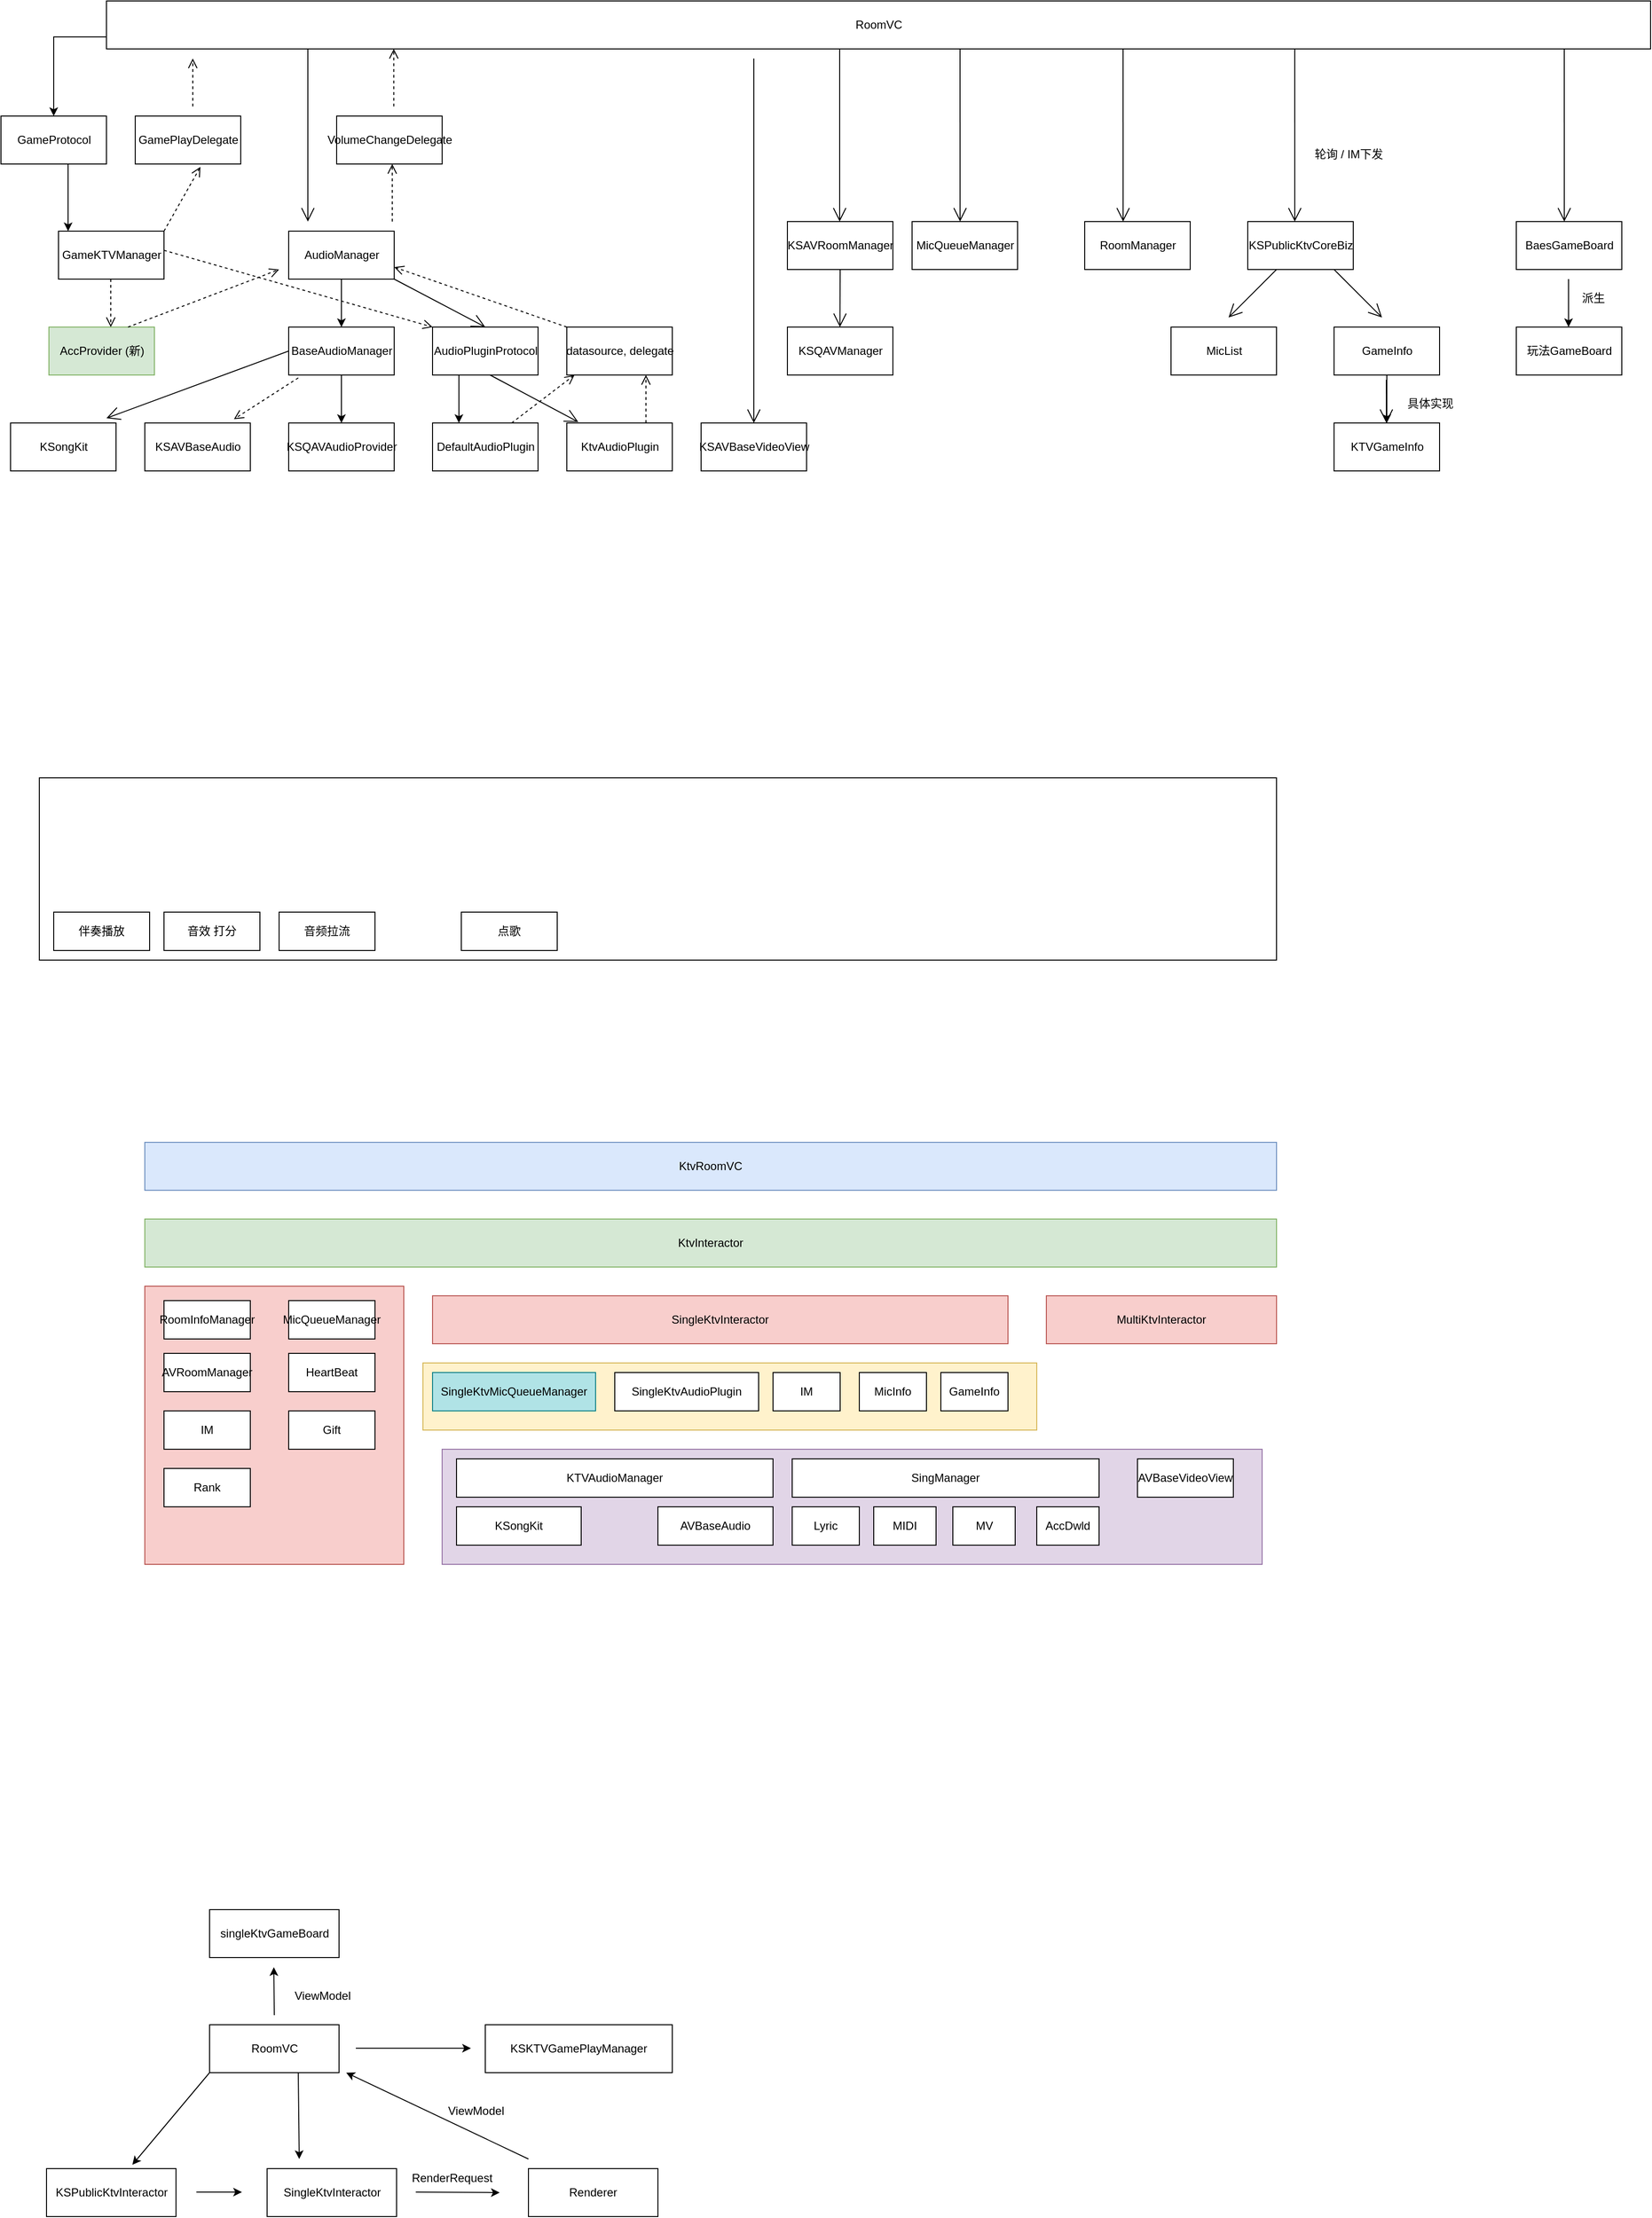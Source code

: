 <mxfile version="14.4.6" type="github">
  <diagram id="RX8tZE7j9Tt-qlyoLgVX" name="Page-1">
    <mxGraphModel dx="1809" dy="1003" grid="1" gridSize="10" guides="1" tooltips="1" connect="1" arrows="1" fold="1" page="1" pageScale="1" pageWidth="3300" pageHeight="4681" math="0" shadow="0">
      <root>
        <mxCell id="0" />
        <mxCell id="1" parent="0" />
        <mxCell id="LNAnqtrbUqoBeL77SgQ4-29" value="" style="rounded=0;whiteSpace=wrap;html=1;fillColor=#fff2cc;strokeColor=#d6b656;" parent="1" vertex="1">
          <mxGeometry x="930" y="1800" width="640" height="70" as="geometry" />
        </mxCell>
        <mxCell id="LNAnqtrbUqoBeL77SgQ4-23" value="" style="rounded=0;whiteSpace=wrap;html=1;fillColor=#e1d5e7;strokeColor=#9673a6;" parent="1" vertex="1">
          <mxGeometry x="950" y="1890" width="855" height="120" as="geometry" />
        </mxCell>
        <mxCell id="dRoRpwYoGaoy_X5UFxtA-8" value="RoomManager" style="html=1;" parent="1" vertex="1">
          <mxGeometry x="1620" y="610" width="110" height="50" as="geometry" />
        </mxCell>
        <mxCell id="dRoRpwYoGaoy_X5UFxtA-9" value="MicQueueManager" style="html=1;" parent="1" vertex="1">
          <mxGeometry x="1440" y="610" width="110" height="50" as="geometry" />
        </mxCell>
        <mxCell id="dRoRpwYoGaoy_X5UFxtA-11" value="KSPublicKtvCoreBiz" style="html=1;" parent="1" vertex="1">
          <mxGeometry x="1790" y="610" width="110" height="50" as="geometry" />
        </mxCell>
        <mxCell id="dRoRpwYoGaoy_X5UFxtA-12" value="MicList" style="html=1;" parent="1" vertex="1">
          <mxGeometry x="1710" y="720" width="110" height="50" as="geometry" />
        </mxCell>
        <mxCell id="IH5LX9QId1x6t_O1m1zf-7" value="" style="edgeStyle=orthogonalEdgeStyle;rounded=0;orthogonalLoop=1;jettySize=auto;html=1;" parent="1" source="dRoRpwYoGaoy_X5UFxtA-13" target="dRoRpwYoGaoy_X5UFxtA-14" edge="1">
          <mxGeometry relative="1" as="geometry" />
        </mxCell>
        <mxCell id="dRoRpwYoGaoy_X5UFxtA-13" value="GameInfo" style="html=1;" parent="1" vertex="1">
          <mxGeometry x="1880" y="720" width="110" height="50" as="geometry" />
        </mxCell>
        <mxCell id="dRoRpwYoGaoy_X5UFxtA-14" value="KTVGameInfo" style="html=1;" parent="1" vertex="1">
          <mxGeometry x="1880" y="820" width="110" height="50" as="geometry" />
        </mxCell>
        <mxCell id="dRoRpwYoGaoy_X5UFxtA-16" value="GameProtocol" style="html=1;" parent="1" vertex="1">
          <mxGeometry x="490" y="500" width="110" height="50" as="geometry" />
        </mxCell>
        <mxCell id="dRoRpwYoGaoy_X5UFxtA-62" style="edgeStyle=orthogonalEdgeStyle;rounded=0;orthogonalLoop=1;jettySize=auto;html=1;exitX=0.25;exitY=1;exitDx=0;exitDy=0;entryX=0.25;entryY=0;entryDx=0;entryDy=0;" parent="1" source="dRoRpwYoGaoy_X5UFxtA-18" target="dRoRpwYoGaoy_X5UFxtA-59" edge="1">
          <mxGeometry relative="1" as="geometry" />
        </mxCell>
        <mxCell id="dRoRpwYoGaoy_X5UFxtA-18" value="AudioPluginProtocol" style="html=1;" parent="1" vertex="1">
          <mxGeometry x="940" y="720" width="110" height="50" as="geometry" />
        </mxCell>
        <mxCell id="dRoRpwYoGaoy_X5UFxtA-19" value="GameKTVManager" style="html=1;" parent="1" vertex="1">
          <mxGeometry x="550" y="620" width="110" height="50" as="geometry" />
        </mxCell>
        <mxCell id="dRoRpwYoGaoy_X5UFxtA-20" value="GamePlayDelegate" style="html=1;" parent="1" vertex="1">
          <mxGeometry x="630" y="500" width="110" height="50" as="geometry" />
        </mxCell>
        <mxCell id="dRoRpwYoGaoy_X5UFxtA-50" style="edgeStyle=orthogonalEdgeStyle;rounded=0;orthogonalLoop=1;jettySize=auto;html=1;exitX=0;exitY=0.75;exitDx=0;exitDy=0;entryX=0.5;entryY=0;entryDx=0;entryDy=0;" parent="1" source="dRoRpwYoGaoy_X5UFxtA-31" target="dRoRpwYoGaoy_X5UFxtA-16" edge="1">
          <mxGeometry relative="1" as="geometry" />
        </mxCell>
        <mxCell id="dRoRpwYoGaoy_X5UFxtA-31" value="RoomVC" style="html=1;" parent="1" vertex="1">
          <mxGeometry x="600" y="380" width="1610" height="50" as="geometry" />
        </mxCell>
        <mxCell id="dRoRpwYoGaoy_X5UFxtA-58" style="edgeStyle=orthogonalEdgeStyle;rounded=0;orthogonalLoop=1;jettySize=auto;html=1;exitX=0.5;exitY=1;exitDx=0;exitDy=0;entryX=0.5;entryY=0;entryDx=0;entryDy=0;" parent="1" source="dRoRpwYoGaoy_X5UFxtA-37" target="dRoRpwYoGaoy_X5UFxtA-52" edge="1">
          <mxGeometry relative="1" as="geometry" />
        </mxCell>
        <mxCell id="dRoRpwYoGaoy_X5UFxtA-37" value="AudioManager" style="html=1;" parent="1" vertex="1">
          <mxGeometry x="790" y="620" width="110" height="50" as="geometry" />
        </mxCell>
        <mxCell id="dRoRpwYoGaoy_X5UFxtA-38" value="KSAVRoomManager" style="html=1;" parent="1" vertex="1">
          <mxGeometry x="1310" y="610" width="110" height="50" as="geometry" />
        </mxCell>
        <mxCell id="dRoRpwYoGaoy_X5UFxtA-39" value="VolumeChangeDelegate" style="html=1;" parent="1" vertex="1">
          <mxGeometry x="840" y="500" width="110" height="50" as="geometry" />
        </mxCell>
        <mxCell id="dRoRpwYoGaoy_X5UFxtA-46" value="" style="html=1;verticalAlign=bottom;endArrow=open;dashed=1;endSize=8;" parent="1" edge="1">
          <mxGeometry y="50" relative="1" as="geometry">
            <mxPoint x="690" y="490" as="sourcePoint" />
            <mxPoint x="690" y="440" as="targetPoint" />
            <mxPoint as="offset" />
          </mxGeometry>
        </mxCell>
        <mxCell id="dRoRpwYoGaoy_X5UFxtA-47" value="" style="html=1;verticalAlign=bottom;endArrow=open;dashed=1;endSize=8;exitX=1;exitY=0;exitDx=0;exitDy=0;entryX=0.618;entryY=1.06;entryDx=0;entryDy=0;entryPerimeter=0;" parent="1" source="dRoRpwYoGaoy_X5UFxtA-19" target="dRoRpwYoGaoy_X5UFxtA-20" edge="1">
          <mxGeometry y="50" relative="1" as="geometry">
            <mxPoint x="794.5" y="610" as="sourcePoint" />
            <mxPoint x="794.5" y="560" as="targetPoint" />
            <mxPoint as="offset" />
          </mxGeometry>
        </mxCell>
        <mxCell id="dRoRpwYoGaoy_X5UFxtA-48" style="edgeStyle=orthogonalEdgeStyle;rounded=0;orthogonalLoop=1;jettySize=auto;html=1;" parent="1" edge="1">
          <mxGeometry relative="1" as="geometry">
            <mxPoint x="560" y="590" as="sourcePoint" />
            <mxPoint x="560" y="620" as="targetPoint" />
            <Array as="points">
              <mxPoint x="560" y="550" />
              <mxPoint x="560" y="550" />
            </Array>
          </mxGeometry>
        </mxCell>
        <mxCell id="dRoRpwYoGaoy_X5UFxtA-57" style="edgeStyle=orthogonalEdgeStyle;rounded=0;orthogonalLoop=1;jettySize=auto;html=1;exitX=0.5;exitY=1;exitDx=0;exitDy=0;entryX=0.5;entryY=0;entryDx=0;entryDy=0;" parent="1" source="dRoRpwYoGaoy_X5UFxtA-52" target="dRoRpwYoGaoy_X5UFxtA-56" edge="1">
          <mxGeometry relative="1" as="geometry" />
        </mxCell>
        <mxCell id="dRoRpwYoGaoy_X5UFxtA-52" value="BaseAudioManager" style="html=1;" parent="1" vertex="1">
          <mxGeometry x="790" y="720" width="110" height="50" as="geometry" />
        </mxCell>
        <mxCell id="dRoRpwYoGaoy_X5UFxtA-54" value="" style="html=1;verticalAlign=bottom;endArrow=open;dashed=1;endSize=8;entryX=0.618;entryY=1.06;entryDx=0;entryDy=0;entryPerimeter=0;" parent="1" edge="1">
          <mxGeometry y="50" relative="1" as="geometry">
            <mxPoint x="898" y="610" as="sourcePoint" />
            <mxPoint x="897.98" y="550" as="targetPoint" />
            <mxPoint as="offset" />
          </mxGeometry>
        </mxCell>
        <mxCell id="dRoRpwYoGaoy_X5UFxtA-55" value="" style="html=1;verticalAlign=bottom;endArrow=open;dashed=1;endSize=8;entryX=0.618;entryY=1.06;entryDx=0;entryDy=0;entryPerimeter=0;" parent="1" edge="1">
          <mxGeometry y="50" relative="1" as="geometry">
            <mxPoint x="899.62" y="490" as="sourcePoint" />
            <mxPoint x="899.6" y="430" as="targetPoint" />
            <mxPoint as="offset" />
          </mxGeometry>
        </mxCell>
        <mxCell id="dRoRpwYoGaoy_X5UFxtA-56" value="KSQAVAudioProvider" style="html=1;" parent="1" vertex="1">
          <mxGeometry x="790" y="820" width="110" height="50" as="geometry" />
        </mxCell>
        <mxCell id="dRoRpwYoGaoy_X5UFxtA-59" value="DefaultAudioPlugin" style="html=1;" parent="1" vertex="1">
          <mxGeometry x="940" y="820" width="110" height="50" as="geometry" />
        </mxCell>
        <mxCell id="dRoRpwYoGaoy_X5UFxtA-60" value="KtvAudioPlugin" style="html=1;" parent="1" vertex="1">
          <mxGeometry x="1080" y="820" width="110" height="50" as="geometry" />
        </mxCell>
        <mxCell id="dRoRpwYoGaoy_X5UFxtA-64" value="datasource, delegate" style="html=1;" parent="1" vertex="1">
          <mxGeometry x="1080" y="720" width="110" height="50" as="geometry" />
        </mxCell>
        <mxCell id="dRoRpwYoGaoy_X5UFxtA-67" value="" style="html=1;verticalAlign=bottom;endArrow=open;dashed=1;endSize=8;exitX=0.75;exitY=0;exitDx=0;exitDy=0;entryX=0.618;entryY=1.06;entryDx=0;entryDy=0;entryPerimeter=0;" parent="1" source="dRoRpwYoGaoy_X5UFxtA-59" edge="1">
          <mxGeometry y="50" relative="1" as="geometry">
            <mxPoint x="1050" y="837" as="sourcePoint" />
            <mxPoint x="1087.98" y="770" as="targetPoint" />
            <mxPoint as="offset" />
          </mxGeometry>
        </mxCell>
        <mxCell id="dRoRpwYoGaoy_X5UFxtA-68" value="" style="html=1;verticalAlign=bottom;endArrow=open;dashed=1;endSize=8;exitX=0.75;exitY=0;exitDx=0;exitDy=0;entryX=0.75;entryY=1;entryDx=0;entryDy=0;" parent="1" source="dRoRpwYoGaoy_X5UFxtA-60" target="dRoRpwYoGaoy_X5UFxtA-64" edge="1">
          <mxGeometry y="50" relative="1" as="geometry">
            <mxPoint x="1120" y="820" as="sourcePoint" />
            <mxPoint x="1185.48" y="770" as="targetPoint" />
            <mxPoint as="offset" />
          </mxGeometry>
        </mxCell>
        <mxCell id="dRoRpwYoGaoy_X5UFxtA-69" value="" style="html=1;verticalAlign=bottom;endArrow=open;dashed=1;endSize=8;exitX=0;exitY=0;exitDx=0;exitDy=0;entryX=1;entryY=0.75;entryDx=0;entryDy=0;" parent="1" source="dRoRpwYoGaoy_X5UFxtA-64" target="dRoRpwYoGaoy_X5UFxtA-37" edge="1">
          <mxGeometry y="50" relative="1" as="geometry">
            <mxPoint x="1070" y="710" as="sourcePoint" />
            <mxPoint x="1070" y="660" as="targetPoint" />
            <mxPoint as="offset" />
          </mxGeometry>
        </mxCell>
        <mxCell id="dRoRpwYoGaoy_X5UFxtA-71" value="" style="endArrow=open;endFill=1;endSize=12;html=1;entryX=0.109;entryY=-0.02;entryDx=0;entryDy=0;entryPerimeter=0;" parent="1" target="dRoRpwYoGaoy_X5UFxtA-60" edge="1">
          <mxGeometry width="160" relative="1" as="geometry">
            <mxPoint x="1000" y="770" as="sourcePoint" />
            <mxPoint x="1090" y="830" as="targetPoint" />
          </mxGeometry>
        </mxCell>
        <mxCell id="dRoRpwYoGaoy_X5UFxtA-73" value="" style="endArrow=open;endFill=1;endSize=12;html=1;" parent="1" edge="1">
          <mxGeometry width="160" relative="1" as="geometry">
            <mxPoint x="810" y="430" as="sourcePoint" />
            <mxPoint x="810" y="610" as="targetPoint" />
          </mxGeometry>
        </mxCell>
        <mxCell id="dRoRpwYoGaoy_X5UFxtA-74" value="" style="endArrow=open;endFill=1;endSize=12;html=1;" parent="1" edge="1">
          <mxGeometry width="160" relative="1" as="geometry">
            <mxPoint x="1364.5" y="430" as="sourcePoint" />
            <mxPoint x="1364.5" y="610" as="targetPoint" />
          </mxGeometry>
        </mxCell>
        <mxCell id="dRoRpwYoGaoy_X5UFxtA-75" value="" style="endArrow=open;endFill=1;endSize=12;html=1;entryX=0.455;entryY=0;entryDx=0;entryDy=0;entryPerimeter=0;" parent="1" target="dRoRpwYoGaoy_X5UFxtA-9" edge="1">
          <mxGeometry width="160" relative="1" as="geometry">
            <mxPoint x="1490" y="430" as="sourcePoint" />
            <mxPoint x="1490" y="595" as="targetPoint" />
          </mxGeometry>
        </mxCell>
        <mxCell id="dRoRpwYoGaoy_X5UFxtA-76" value="KSQAVManager" style="html=1;" parent="1" vertex="1">
          <mxGeometry x="1310" y="720" width="110" height="50" as="geometry" />
        </mxCell>
        <mxCell id="dRoRpwYoGaoy_X5UFxtA-77" value="" style="endArrow=open;endFill=1;endSize=12;html=1;" parent="1" edge="1">
          <mxGeometry width="160" relative="1" as="geometry">
            <mxPoint x="1365.01" y="660" as="sourcePoint" />
            <mxPoint x="1364.76" y="720" as="targetPoint" />
          </mxGeometry>
        </mxCell>
        <mxCell id="dRoRpwYoGaoy_X5UFxtA-78" value="AccProvider (新)" style="html=1;fillColor=#d5e8d4;strokeColor=#82b366;" parent="1" vertex="1">
          <mxGeometry x="540" y="720" width="110" height="50" as="geometry" />
        </mxCell>
        <mxCell id="dRoRpwYoGaoy_X5UFxtA-80" value="" style="html=1;verticalAlign=bottom;endArrow=open;dashed=1;endSize=8;entryX=0.618;entryY=1.06;entryDx=0;entryDy=0;entryPerimeter=0;fillColor=#f8cecc;" parent="1" edge="1">
          <mxGeometry y="50" relative="1" as="geometry">
            <mxPoint x="604.5" y="670" as="sourcePoint" />
            <mxPoint x="604.5" y="720" as="targetPoint" />
            <mxPoint as="offset" />
          </mxGeometry>
        </mxCell>
        <mxCell id="dRoRpwYoGaoy_X5UFxtA-81" value="" style="html=1;verticalAlign=bottom;endArrow=open;dashed=1;endSize=8;exitX=0.75;exitY=0;exitDx=0;exitDy=0;" parent="1" source="dRoRpwYoGaoy_X5UFxtA-78" edge="1">
          <mxGeometry y="50" relative="1" as="geometry">
            <mxPoint x="690" y="690" as="sourcePoint" />
            <mxPoint x="780" y="660" as="targetPoint" />
            <mxPoint as="offset" />
          </mxGeometry>
        </mxCell>
        <mxCell id="YZkKuV9QOpAfeZF1AWrd-1" value="" style="endArrow=open;endFill=1;endSize=12;html=1;entryX=0.455;entryY=0;entryDx=0;entryDy=0;entryPerimeter=0;" parent="1" edge="1">
          <mxGeometry width="160" relative="1" as="geometry">
            <mxPoint x="1660" y="430" as="sourcePoint" />
            <mxPoint x="1660.05" y="610" as="targetPoint" />
          </mxGeometry>
        </mxCell>
        <mxCell id="YZkKuV9QOpAfeZF1AWrd-2" value="" style="endArrow=open;endFill=1;endSize=12;html=1;entryX=0.455;entryY=0;entryDx=0;entryDy=0;entryPerimeter=0;" parent="1" edge="1">
          <mxGeometry width="160" relative="1" as="geometry">
            <mxPoint x="1839" y="430" as="sourcePoint" />
            <mxPoint x="1839.05" y="610" as="targetPoint" />
          </mxGeometry>
        </mxCell>
        <mxCell id="YZkKuV9QOpAfeZF1AWrd-3" value="" style="endArrow=open;endFill=1;endSize=12;html=1;entryX=0.455;entryY=0;entryDx=0;entryDy=0;entryPerimeter=0;" parent="1" edge="1">
          <mxGeometry width="160" relative="1" as="geometry">
            <mxPoint x="1820" y="660" as="sourcePoint" />
            <mxPoint x="1770.0" y="710" as="targetPoint" />
          </mxGeometry>
        </mxCell>
        <mxCell id="YZkKuV9QOpAfeZF1AWrd-4" value="" style="endArrow=open;endFill=1;endSize=12;html=1;entryX=0.455;entryY=0;entryDx=0;entryDy=0;entryPerimeter=0;" parent="1" edge="1">
          <mxGeometry width="160" relative="1" as="geometry">
            <mxPoint x="1880" y="660" as="sourcePoint" />
            <mxPoint x="1930" y="710" as="targetPoint" />
          </mxGeometry>
        </mxCell>
        <mxCell id="YZkKuV9QOpAfeZF1AWrd-5" value="" style="endArrow=open;endFill=1;endSize=12;html=1;entryX=0.455;entryY=0;entryDx=0;entryDy=0;entryPerimeter=0;" parent="1" edge="1">
          <mxGeometry width="160" relative="1" as="geometry">
            <mxPoint x="1934.5" y="775" as="sourcePoint" />
            <mxPoint x="1934.55" y="820" as="targetPoint" />
          </mxGeometry>
        </mxCell>
        <mxCell id="YZkKuV9QOpAfeZF1AWrd-7" value="" style="html=1;verticalAlign=bottom;endArrow=open;dashed=1;endSize=8;exitX=0.75;exitY=0;exitDx=0;exitDy=0;entryX=0;entryY=0;entryDx=0;entryDy=0;" parent="1" target="dRoRpwYoGaoy_X5UFxtA-18" edge="1">
          <mxGeometry y="50" relative="1" as="geometry">
            <mxPoint x="660" y="640" as="sourcePoint" />
            <mxPoint x="930" y="720" as="targetPoint" />
            <mxPoint as="offset" />
          </mxGeometry>
        </mxCell>
        <mxCell id="YZkKuV9QOpAfeZF1AWrd-8" value="" style="rounded=0;whiteSpace=wrap;html=1;" parent="1" vertex="1">
          <mxGeometry x="530" y="1190" width="1290" height="190" as="geometry" />
        </mxCell>
        <mxCell id="YZkKuV9QOpAfeZF1AWrd-9" value="伴奏播放" style="rounded=0;whiteSpace=wrap;html=1;" parent="1" vertex="1">
          <mxGeometry x="545" y="1330" width="100" height="40" as="geometry" />
        </mxCell>
        <mxCell id="YZkKuV9QOpAfeZF1AWrd-11" value="音频拉流" style="rounded=0;whiteSpace=wrap;html=1;" parent="1" vertex="1">
          <mxGeometry x="780" y="1330" width="100" height="40" as="geometry" />
        </mxCell>
        <mxCell id="YZkKuV9QOpAfeZF1AWrd-12" value="KSAVBaseAudio" style="html=1;" parent="1" vertex="1">
          <mxGeometry x="640" y="820" width="110" height="50" as="geometry" />
        </mxCell>
        <mxCell id="YZkKuV9QOpAfeZF1AWrd-13" value="" style="html=1;verticalAlign=bottom;endArrow=open;dashed=1;endSize=8;entryX=0.845;entryY=-0.08;entryDx=0;entryDy=0;entryPerimeter=0;exitX=0.091;exitY=1.06;exitDx=0;exitDy=0;exitPerimeter=0;" parent="1" source="dRoRpwYoGaoy_X5UFxtA-52" target="YZkKuV9QOpAfeZF1AWrd-12" edge="1">
          <mxGeometry y="50" relative="1" as="geometry">
            <mxPoint x="760" y="760" as="sourcePoint" />
            <mxPoint x="760" y="810" as="targetPoint" />
            <mxPoint as="offset" />
          </mxGeometry>
        </mxCell>
        <mxCell id="YZkKuV9QOpAfeZF1AWrd-14" value="KSongKit" style="html=1;" parent="1" vertex="1">
          <mxGeometry x="500" y="820" width="110" height="50" as="geometry" />
        </mxCell>
        <mxCell id="YZkKuV9QOpAfeZF1AWrd-15" value="音效 打分" style="rounded=0;whiteSpace=wrap;html=1;" parent="1" vertex="1">
          <mxGeometry x="660" y="1330" width="100" height="40" as="geometry" />
        </mxCell>
        <mxCell id="YZkKuV9QOpAfeZF1AWrd-17" value="" style="endArrow=open;endFill=1;endSize=12;html=1;exitX=1;exitY=1;exitDx=0;exitDy=0;entryX=0.5;entryY=0;entryDx=0;entryDy=0;" parent="1" source="dRoRpwYoGaoy_X5UFxtA-37" target="dRoRpwYoGaoy_X5UFxtA-18" edge="1">
          <mxGeometry width="160" relative="1" as="geometry">
            <mxPoint x="800" y="680" as="sourcePoint" />
            <mxPoint x="740" y="730" as="targetPoint" />
          </mxGeometry>
        </mxCell>
        <mxCell id="YZkKuV9QOpAfeZF1AWrd-18" value="" style="endArrow=open;endFill=1;endSize=12;html=1;exitX=0;exitY=0.5;exitDx=0;exitDy=0;entryX=0.909;entryY=-0.1;entryDx=0;entryDy=0;entryPerimeter=0;" parent="1" source="dRoRpwYoGaoy_X5UFxtA-52" target="YZkKuV9QOpAfeZF1AWrd-14" edge="1">
          <mxGeometry width="160" relative="1" as="geometry">
            <mxPoint x="655" y="740" as="sourcePoint" />
            <mxPoint x="750" y="790" as="targetPoint" />
          </mxGeometry>
        </mxCell>
        <mxCell id="YZkKuV9QOpAfeZF1AWrd-19" value="点歌" style="rounded=0;whiteSpace=wrap;html=1;" parent="1" vertex="1">
          <mxGeometry x="970" y="1330" width="100" height="40" as="geometry" />
        </mxCell>
        <mxCell id="-WgHUGJGcXcpyEQhcgl2-1" value="KSAVBaseVideoView" style="html=1;" parent="1" vertex="1">
          <mxGeometry x="1220" y="820" width="110" height="50" as="geometry" />
        </mxCell>
        <mxCell id="-WgHUGJGcXcpyEQhcgl2-2" value="" style="endArrow=open;endFill=1;endSize=12;html=1;entryX=0.5;entryY=0;entryDx=0;entryDy=0;" parent="1" target="-WgHUGJGcXcpyEQhcgl2-1" edge="1">
          <mxGeometry width="160" relative="1" as="geometry">
            <mxPoint x="1275" y="440" as="sourcePoint" />
            <mxPoint x="1274.5" y="810" as="targetPoint" />
          </mxGeometry>
        </mxCell>
        <mxCell id="LNAnqtrbUqoBeL77SgQ4-1" value="SingleKtvInteractor" style="rounded=0;whiteSpace=wrap;html=1;fillColor=#f8cecc;strokeColor=#b85450;" parent="1" vertex="1">
          <mxGeometry x="940" y="1730" width="600" height="50" as="geometry" />
        </mxCell>
        <mxCell id="LNAnqtrbUqoBeL77SgQ4-2" value="MultiKtvInteractor" style="rounded=0;whiteSpace=wrap;html=1;fillColor=#f8cecc;strokeColor=#b85450;" parent="1" vertex="1">
          <mxGeometry x="1580" y="1730" width="240" height="50" as="geometry" />
        </mxCell>
        <mxCell id="LNAnqtrbUqoBeL77SgQ4-3" value="KtvInteractor" style="rounded=0;whiteSpace=wrap;html=1;fillColor=#d5e8d4;strokeColor=#82b366;" parent="1" vertex="1">
          <mxGeometry x="640" y="1650" width="1180" height="50" as="geometry" />
        </mxCell>
        <mxCell id="LNAnqtrbUqoBeL77SgQ4-4" value="" style="rounded=0;whiteSpace=wrap;html=1;fillColor=#f8cecc;strokeColor=#b85450;" parent="1" vertex="1">
          <mxGeometry x="640" y="1720" width="270" height="290" as="geometry" />
        </mxCell>
        <mxCell id="LNAnqtrbUqoBeL77SgQ4-5" value="RoomInfoManager" style="rounded=0;whiteSpace=wrap;html=1;" parent="1" vertex="1">
          <mxGeometry x="660" y="1735" width="90" height="40" as="geometry" />
        </mxCell>
        <mxCell id="LNAnqtrbUqoBeL77SgQ4-6" value="MicQueueManager" style="rounded=0;whiteSpace=wrap;html=1;" parent="1" vertex="1">
          <mxGeometry x="790" y="1735" width="90" height="40" as="geometry" />
        </mxCell>
        <mxCell id="LNAnqtrbUqoBeL77SgQ4-7" value="IM" style="rounded=0;whiteSpace=wrap;html=1;" parent="1" vertex="1">
          <mxGeometry x="660" y="1850" width="90" height="40" as="geometry" />
        </mxCell>
        <mxCell id="LNAnqtrbUqoBeL77SgQ4-8" value="HeartBeat" style="rounded=0;whiteSpace=wrap;html=1;" parent="1" vertex="1">
          <mxGeometry x="790" y="1790" width="90" height="40" as="geometry" />
        </mxCell>
        <mxCell id="LNAnqtrbUqoBeL77SgQ4-9" value="Rank" style="rounded=0;whiteSpace=wrap;html=1;" parent="1" vertex="1">
          <mxGeometry x="660" y="1910" width="90" height="40" as="geometry" />
        </mxCell>
        <mxCell id="LNAnqtrbUqoBeL77SgQ4-10" value="Gift" style="rounded=0;whiteSpace=wrap;html=1;" parent="1" vertex="1">
          <mxGeometry x="790" y="1850" width="90" height="40" as="geometry" />
        </mxCell>
        <mxCell id="LNAnqtrbUqoBeL77SgQ4-11" value="SingleKtvMicQueueManager" style="rounded=0;whiteSpace=wrap;html=1;fillColor=#b0e3e6;strokeColor=#0e8088;" parent="1" vertex="1">
          <mxGeometry x="940" y="1810" width="170" height="40" as="geometry" />
        </mxCell>
        <mxCell id="LNAnqtrbUqoBeL77SgQ4-12" value="SingManager" style="rounded=0;whiteSpace=wrap;html=1;" parent="1" vertex="1">
          <mxGeometry x="1315" y="1900" width="320" height="40" as="geometry" />
        </mxCell>
        <mxCell id="LNAnqtrbUqoBeL77SgQ4-13" value="KTVAudioManager" style="rounded=0;whiteSpace=wrap;html=1;" parent="1" vertex="1">
          <mxGeometry x="965" y="1900" width="330" height="40" as="geometry" />
        </mxCell>
        <mxCell id="LNAnqtrbUqoBeL77SgQ4-14" value="SingleKtvAudioPlugin" style="rounded=0;whiteSpace=wrap;html=1;" parent="1" vertex="1">
          <mxGeometry x="1130" y="1810" width="150" height="40" as="geometry" />
        </mxCell>
        <mxCell id="LNAnqtrbUqoBeL77SgQ4-16" value="KSongKit" style="rounded=0;whiteSpace=wrap;html=1;" parent="1" vertex="1">
          <mxGeometry x="965" y="1950" width="130" height="40" as="geometry" />
        </mxCell>
        <mxCell id="LNAnqtrbUqoBeL77SgQ4-17" value="AVBaseAudio" style="rounded=0;whiteSpace=wrap;html=1;" parent="1" vertex="1">
          <mxGeometry x="1175" y="1950" width="120" height="40" as="geometry" />
        </mxCell>
        <mxCell id="LNAnqtrbUqoBeL77SgQ4-18" value="AVRoomManager" style="rounded=0;whiteSpace=wrap;html=1;" parent="1" vertex="1">
          <mxGeometry x="660" y="1790" width="90" height="40" as="geometry" />
        </mxCell>
        <mxCell id="LNAnqtrbUqoBeL77SgQ4-19" value="Lyric" style="rounded=0;whiteSpace=wrap;html=1;" parent="1" vertex="1">
          <mxGeometry x="1315" y="1950" width="70" height="40" as="geometry" />
        </mxCell>
        <mxCell id="LNAnqtrbUqoBeL77SgQ4-20" value="MIDI" style="rounded=0;whiteSpace=wrap;html=1;" parent="1" vertex="1">
          <mxGeometry x="1400" y="1950" width="65" height="40" as="geometry" />
        </mxCell>
        <mxCell id="LNAnqtrbUqoBeL77SgQ4-21" value="MV" style="rounded=0;whiteSpace=wrap;html=1;" parent="1" vertex="1">
          <mxGeometry x="1482.5" y="1950" width="65" height="40" as="geometry" />
        </mxCell>
        <mxCell id="LNAnqtrbUqoBeL77SgQ4-22" value="AccDwld" style="rounded=0;whiteSpace=wrap;html=1;" parent="1" vertex="1">
          <mxGeometry x="1570" y="1950" width="65" height="40" as="geometry" />
        </mxCell>
        <mxCell id="LNAnqtrbUqoBeL77SgQ4-24" value="AVBaseVideoView" style="rounded=0;whiteSpace=wrap;html=1;" parent="1" vertex="1">
          <mxGeometry x="1675" y="1900" width="100" height="40" as="geometry" />
        </mxCell>
        <mxCell id="LNAnqtrbUqoBeL77SgQ4-25" value="IM" style="rounded=0;whiteSpace=wrap;html=1;" parent="1" vertex="1">
          <mxGeometry x="1295" y="1810" width="70" height="40" as="geometry" />
        </mxCell>
        <mxCell id="LNAnqtrbUqoBeL77SgQ4-26" value="MicInfo" style="rounded=0;whiteSpace=wrap;html=1;" parent="1" vertex="1">
          <mxGeometry x="1385" y="1810" width="70" height="40" as="geometry" />
        </mxCell>
        <mxCell id="LNAnqtrbUqoBeL77SgQ4-27" value="GameInfo" style="rounded=0;whiteSpace=wrap;html=1;" parent="1" vertex="1">
          <mxGeometry x="1470" y="1810" width="70" height="40" as="geometry" />
        </mxCell>
        <mxCell id="LNAnqtrbUqoBeL77SgQ4-28" value="KtvRoomVC" style="rounded=0;whiteSpace=wrap;html=1;fillColor=#dae8fc;strokeColor=#6c8ebf;" parent="1" vertex="1">
          <mxGeometry x="640" y="1570" width="1180" height="50" as="geometry" />
        </mxCell>
        <mxCell id="snDdvUKNxLodvdEmXfqC-2" value="KSPublicKtvInteractor" style="rounded=0;whiteSpace=wrap;html=1;" parent="1" vertex="1">
          <mxGeometry x="537.5" y="2640" width="135" height="50" as="geometry" />
        </mxCell>
        <mxCell id="snDdvUKNxLodvdEmXfqC-7" value="" style="endArrow=classic;html=1;exitX=0;exitY=1;exitDx=0;exitDy=0;entryX=0.663;entryY=-0.08;entryDx=0;entryDy=0;entryPerimeter=0;" parent="1" edge="1" target="snDdvUKNxLodvdEmXfqC-2" source="z7vVFaVrMRNxa8Wy4v4l-1">
          <mxGeometry width="50" height="50" relative="1" as="geometry">
            <mxPoint x="680" y="2560" as="sourcePoint" />
            <mxPoint x="610" y="2650" as="targetPoint" />
          </mxGeometry>
        </mxCell>
        <mxCell id="snDdvUKNxLodvdEmXfqC-8" value="" style="endArrow=classic;html=1;" parent="1" edge="1">
          <mxGeometry width="50" height="50" relative="1" as="geometry">
            <mxPoint x="693.75" y="2664.5" as="sourcePoint" />
            <mxPoint x="741.25" y="2664.5" as="targetPoint" />
          </mxGeometry>
        </mxCell>
        <mxCell id="snDdvUKNxLodvdEmXfqC-9" value="" style="endArrow=classic;html=1;" parent="1" edge="1">
          <mxGeometry width="50" height="50" relative="1" as="geometry">
            <mxPoint x="1040" y="2630" as="sourcePoint" />
            <mxPoint x="850" y="2540" as="targetPoint" />
          </mxGeometry>
        </mxCell>
        <mxCell id="snDdvUKNxLodvdEmXfqC-10" value="" style="endArrow=classic;html=1;" parent="1" edge="1">
          <mxGeometry width="50" height="50" relative="1" as="geometry">
            <mxPoint x="860" y="2514.5" as="sourcePoint" />
            <mxPoint x="980" y="2514.5" as="targetPoint" />
          </mxGeometry>
        </mxCell>
        <mxCell id="snDdvUKNxLodvdEmXfqC-11" value="RenderRequest" style="text;html=1;align=center;verticalAlign=middle;resizable=0;points=[];autosize=1;" parent="1" vertex="1">
          <mxGeometry x="910" y="2640" width="100" height="20" as="geometry" />
        </mxCell>
        <mxCell id="snDdvUKNxLodvdEmXfqC-12" value="ViewModel" style="text;html=1;align=center;verticalAlign=middle;resizable=0;points=[];autosize=1;" parent="1" vertex="1">
          <mxGeometry x="790" y="2450" width="70" height="20" as="geometry" />
        </mxCell>
        <mxCell id="snDdvUKNxLodvdEmXfqC-13" value="ViewModel" style="text;html=1;align=center;verticalAlign=middle;resizable=0;points=[];autosize=1;" parent="1" vertex="1">
          <mxGeometry x="950" y="2570" width="70" height="20" as="geometry" />
        </mxCell>
        <mxCell id="IH5LX9QId1x6t_O1m1zf-4" value="BaesGameBoard" style="html=1;" parent="1" vertex="1">
          <mxGeometry x="2070" y="610" width="110" height="50" as="geometry" />
        </mxCell>
        <mxCell id="IH5LX9QId1x6t_O1m1zf-5" value="" style="endArrow=open;endFill=1;endSize=12;html=1;entryX=0.455;entryY=0;entryDx=0;entryDy=0;entryPerimeter=0;" parent="1" edge="1">
          <mxGeometry width="160" relative="1" as="geometry">
            <mxPoint x="2120" y="430" as="sourcePoint" />
            <mxPoint x="2120.05" y="610" as="targetPoint" />
          </mxGeometry>
        </mxCell>
        <mxCell id="IH5LX9QId1x6t_O1m1zf-6" value="玩法GameBoard" style="html=1;" parent="1" vertex="1">
          <mxGeometry x="2070" y="720" width="110" height="50" as="geometry" />
        </mxCell>
        <mxCell id="IH5LX9QId1x6t_O1m1zf-8" value="" style="edgeStyle=orthogonalEdgeStyle;rounded=0;orthogonalLoop=1;jettySize=auto;html=1;" parent="1" edge="1">
          <mxGeometry relative="1" as="geometry">
            <mxPoint x="2124.5" y="670" as="sourcePoint" />
            <mxPoint x="2124.5" y="720" as="targetPoint" />
          </mxGeometry>
        </mxCell>
        <mxCell id="IH5LX9QId1x6t_O1m1zf-9" value="派生" style="text;html=1;align=center;verticalAlign=middle;resizable=0;points=[];autosize=1;" parent="1" vertex="1">
          <mxGeometry x="2130" y="680" width="40" height="20" as="geometry" />
        </mxCell>
        <mxCell id="IH5LX9QId1x6t_O1m1zf-10" value="具体实现" style="text;html=1;align=center;verticalAlign=middle;resizable=0;points=[];autosize=1;" parent="1" vertex="1">
          <mxGeometry x="1950" y="790" width="60" height="20" as="geometry" />
        </mxCell>
        <mxCell id="IH5LX9QId1x6t_O1m1zf-11" value="轮询 / IM下发" style="text;html=1;align=center;verticalAlign=middle;resizable=0;points=[];autosize=1;" parent="1" vertex="1">
          <mxGeometry x="1850" y="530" width="90" height="20" as="geometry" />
        </mxCell>
        <mxCell id="z7vVFaVrMRNxa8Wy4v4l-1" value="RoomVC" style="rounded=0;whiteSpace=wrap;html=1;" vertex="1" parent="1">
          <mxGeometry x="707.5" y="2490" width="135" height="50" as="geometry" />
        </mxCell>
        <mxCell id="z7vVFaVrMRNxa8Wy4v4l-2" value="SingleKtvInteractor" style="rounded=0;whiteSpace=wrap;html=1;" vertex="1" parent="1">
          <mxGeometry x="767.5" y="2640" width="135" height="50" as="geometry" />
        </mxCell>
        <mxCell id="z7vVFaVrMRNxa8Wy4v4l-3" value="Renderer" style="rounded=0;whiteSpace=wrap;html=1;" vertex="1" parent="1">
          <mxGeometry x="1040" y="2640" width="135" height="50" as="geometry" />
        </mxCell>
        <mxCell id="z7vVFaVrMRNxa8Wy4v4l-4" value="singleKtvGameBoard" style="rounded=0;whiteSpace=wrap;html=1;" vertex="1" parent="1">
          <mxGeometry x="707.5" y="2370" width="135" height="50" as="geometry" />
        </mxCell>
        <mxCell id="z7vVFaVrMRNxa8Wy4v4l-5" value="" style="endArrow=classic;html=1;" edge="1" parent="1">
          <mxGeometry width="50" height="50" relative="1" as="geometry">
            <mxPoint x="922.5" y="2664.5" as="sourcePoint" />
            <mxPoint x="1010" y="2665" as="targetPoint" />
          </mxGeometry>
        </mxCell>
        <mxCell id="z7vVFaVrMRNxa8Wy4v4l-6" value="" style="endArrow=classic;html=1;exitX=0;exitY=1;exitDx=0;exitDy=0;" edge="1" parent="1">
          <mxGeometry width="50" height="50" relative="1" as="geometry">
            <mxPoint x="800" y="2540" as="sourcePoint" />
            <mxPoint x="801" y="2630" as="targetPoint" />
          </mxGeometry>
        </mxCell>
        <mxCell id="z7vVFaVrMRNxa8Wy4v4l-7" value="KSKTVGamePlayManager" style="rounded=0;whiteSpace=wrap;html=1;" vertex="1" parent="1">
          <mxGeometry x="995" y="2490" width="195" height="50" as="geometry" />
        </mxCell>
        <mxCell id="z7vVFaVrMRNxa8Wy4v4l-8" value="" style="endArrow=classic;html=1;" edge="1" parent="1">
          <mxGeometry width="50" height="50" relative="1" as="geometry">
            <mxPoint x="775" y="2480" as="sourcePoint" />
            <mxPoint x="774.5" y="2430" as="targetPoint" />
          </mxGeometry>
        </mxCell>
      </root>
    </mxGraphModel>
  </diagram>
</mxfile>
